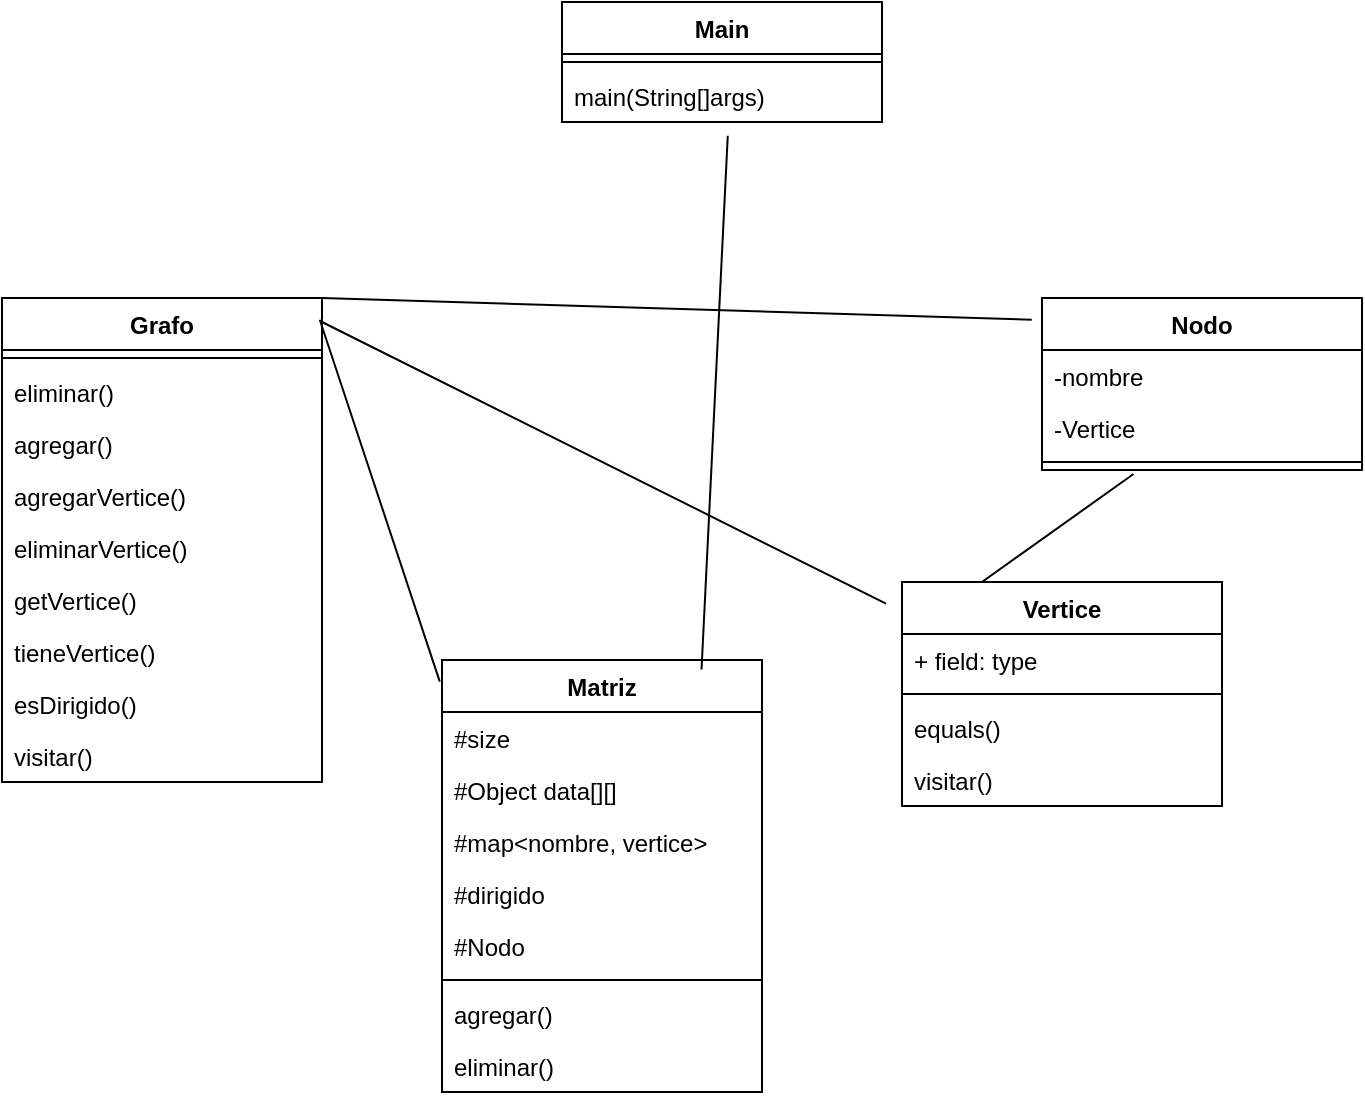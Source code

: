 <mxfile version="24.7.5">
  <diagram name="Página-1" id="fwL7FVP-ZXS8XpoTWQGK">
    <mxGraphModel dx="1160" dy="785" grid="1" gridSize="10" guides="1" tooltips="1" connect="1" arrows="1" fold="1" page="1" pageScale="1" pageWidth="827" pageHeight="1169" math="0" shadow="0">
      <root>
        <mxCell id="0" />
        <mxCell id="1" parent="0" />
        <mxCell id="2G_KpEDqzNOlh2Th0vUI-1" value="Main" style="swimlane;fontStyle=1;align=center;verticalAlign=top;childLayout=stackLayout;horizontal=1;startSize=26;horizontalStack=0;resizeParent=1;resizeParentMax=0;resizeLast=0;collapsible=1;marginBottom=0;whiteSpace=wrap;html=1;" vertex="1" parent="1">
          <mxGeometry x="340" y="40" width="160" height="60" as="geometry" />
        </mxCell>
        <mxCell id="2G_KpEDqzNOlh2Th0vUI-3" value="" style="line;strokeWidth=1;fillColor=none;align=left;verticalAlign=middle;spacingTop=-1;spacingLeft=3;spacingRight=3;rotatable=0;labelPosition=right;points=[];portConstraint=eastwest;strokeColor=inherit;" vertex="1" parent="2G_KpEDqzNOlh2Th0vUI-1">
          <mxGeometry y="26" width="160" height="8" as="geometry" />
        </mxCell>
        <mxCell id="2G_KpEDqzNOlh2Th0vUI-4" value="main(String[]args)" style="text;strokeColor=none;fillColor=none;align=left;verticalAlign=top;spacingLeft=4;spacingRight=4;overflow=hidden;rotatable=0;points=[[0,0.5],[1,0.5]];portConstraint=eastwest;whiteSpace=wrap;html=1;" vertex="1" parent="2G_KpEDqzNOlh2Th0vUI-1">
          <mxGeometry y="34" width="160" height="26" as="geometry" />
        </mxCell>
        <mxCell id="2G_KpEDqzNOlh2Th0vUI-5" value="Grafo" style="swimlane;fontStyle=1;align=center;verticalAlign=top;childLayout=stackLayout;horizontal=1;startSize=26;horizontalStack=0;resizeParent=1;resizeParentMax=0;resizeLast=0;collapsible=1;marginBottom=0;whiteSpace=wrap;html=1;" vertex="1" parent="1">
          <mxGeometry x="60" y="188" width="160" height="242" as="geometry" />
        </mxCell>
        <mxCell id="2G_KpEDqzNOlh2Th0vUI-7" value="" style="line;strokeWidth=1;fillColor=none;align=left;verticalAlign=middle;spacingTop=-1;spacingLeft=3;spacingRight=3;rotatable=0;labelPosition=right;points=[];portConstraint=eastwest;strokeColor=inherit;" vertex="1" parent="2G_KpEDqzNOlh2Th0vUI-5">
          <mxGeometry y="26" width="160" height="8" as="geometry" />
        </mxCell>
        <mxCell id="2G_KpEDqzNOlh2Th0vUI-11" value="eliminar()" style="text;strokeColor=none;fillColor=none;align=left;verticalAlign=top;spacingLeft=4;spacingRight=4;overflow=hidden;rotatable=0;points=[[0,0.5],[1,0.5]];portConstraint=eastwest;whiteSpace=wrap;html=1;" vertex="1" parent="2G_KpEDqzNOlh2Th0vUI-5">
          <mxGeometry y="34" width="160" height="26" as="geometry" />
        </mxCell>
        <mxCell id="2G_KpEDqzNOlh2Th0vUI-8" value="agregar()" style="text;strokeColor=none;fillColor=none;align=left;verticalAlign=top;spacingLeft=4;spacingRight=4;overflow=hidden;rotatable=0;points=[[0,0.5],[1,0.5]];portConstraint=eastwest;whiteSpace=wrap;html=1;" vertex="1" parent="2G_KpEDqzNOlh2Th0vUI-5">
          <mxGeometry y="60" width="160" height="26" as="geometry" />
        </mxCell>
        <mxCell id="2G_KpEDqzNOlh2Th0vUI-9" value="agregarVertice()" style="text;strokeColor=none;fillColor=none;align=left;verticalAlign=top;spacingLeft=4;spacingRight=4;overflow=hidden;rotatable=0;points=[[0,0.5],[1,0.5]];portConstraint=eastwest;whiteSpace=wrap;html=1;" vertex="1" parent="2G_KpEDqzNOlh2Th0vUI-5">
          <mxGeometry y="86" width="160" height="26" as="geometry" />
        </mxCell>
        <mxCell id="2G_KpEDqzNOlh2Th0vUI-10" value="eliminarVertice()" style="text;strokeColor=none;fillColor=none;align=left;verticalAlign=top;spacingLeft=4;spacingRight=4;overflow=hidden;rotatable=0;points=[[0,0.5],[1,0.5]];portConstraint=eastwest;whiteSpace=wrap;html=1;" vertex="1" parent="2G_KpEDqzNOlh2Th0vUI-5">
          <mxGeometry y="112" width="160" height="26" as="geometry" />
        </mxCell>
        <mxCell id="2G_KpEDqzNOlh2Th0vUI-12" value="getVertice()" style="text;strokeColor=none;fillColor=none;align=left;verticalAlign=top;spacingLeft=4;spacingRight=4;overflow=hidden;rotatable=0;points=[[0,0.5],[1,0.5]];portConstraint=eastwest;whiteSpace=wrap;html=1;" vertex="1" parent="2G_KpEDqzNOlh2Th0vUI-5">
          <mxGeometry y="138" width="160" height="26" as="geometry" />
        </mxCell>
        <mxCell id="2G_KpEDqzNOlh2Th0vUI-13" value="tieneVertice()" style="text;strokeColor=none;fillColor=none;align=left;verticalAlign=top;spacingLeft=4;spacingRight=4;overflow=hidden;rotatable=0;points=[[0,0.5],[1,0.5]];portConstraint=eastwest;whiteSpace=wrap;html=1;" vertex="1" parent="2G_KpEDqzNOlh2Th0vUI-5">
          <mxGeometry y="164" width="160" height="26" as="geometry" />
        </mxCell>
        <mxCell id="2G_KpEDqzNOlh2Th0vUI-15" value="esDirigido()" style="text;strokeColor=none;fillColor=none;align=left;verticalAlign=top;spacingLeft=4;spacingRight=4;overflow=hidden;rotatable=0;points=[[0,0.5],[1,0.5]];portConstraint=eastwest;whiteSpace=wrap;html=1;" vertex="1" parent="2G_KpEDqzNOlh2Th0vUI-5">
          <mxGeometry y="190" width="160" height="26" as="geometry" />
        </mxCell>
        <mxCell id="2G_KpEDqzNOlh2Th0vUI-14" value="visitar()" style="text;strokeColor=none;fillColor=none;align=left;verticalAlign=top;spacingLeft=4;spacingRight=4;overflow=hidden;rotatable=0;points=[[0,0.5],[1,0.5]];portConstraint=eastwest;whiteSpace=wrap;html=1;" vertex="1" parent="2G_KpEDqzNOlh2Th0vUI-5">
          <mxGeometry y="216" width="160" height="26" as="geometry" />
        </mxCell>
        <mxCell id="2G_KpEDqzNOlh2Th0vUI-16" value="Vertice" style="swimlane;fontStyle=1;align=center;verticalAlign=top;childLayout=stackLayout;horizontal=1;startSize=26;horizontalStack=0;resizeParent=1;resizeParentMax=0;resizeLast=0;collapsible=1;marginBottom=0;whiteSpace=wrap;html=1;" vertex="1" parent="1">
          <mxGeometry x="510" y="330" width="160" height="112" as="geometry" />
        </mxCell>
        <mxCell id="2G_KpEDqzNOlh2Th0vUI-17" value="+ field: type" style="text;strokeColor=none;fillColor=none;align=left;verticalAlign=top;spacingLeft=4;spacingRight=4;overflow=hidden;rotatable=0;points=[[0,0.5],[1,0.5]];portConstraint=eastwest;whiteSpace=wrap;html=1;" vertex="1" parent="2G_KpEDqzNOlh2Th0vUI-16">
          <mxGeometry y="26" width="160" height="26" as="geometry" />
        </mxCell>
        <mxCell id="2G_KpEDqzNOlh2Th0vUI-18" value="" style="line;strokeWidth=1;fillColor=none;align=left;verticalAlign=middle;spacingTop=-1;spacingLeft=3;spacingRight=3;rotatable=0;labelPosition=right;points=[];portConstraint=eastwest;strokeColor=inherit;" vertex="1" parent="2G_KpEDqzNOlh2Th0vUI-16">
          <mxGeometry y="52" width="160" height="8" as="geometry" />
        </mxCell>
        <mxCell id="2G_KpEDqzNOlh2Th0vUI-19" value="equals()" style="text;strokeColor=none;fillColor=none;align=left;verticalAlign=top;spacingLeft=4;spacingRight=4;overflow=hidden;rotatable=0;points=[[0,0.5],[1,0.5]];portConstraint=eastwest;whiteSpace=wrap;html=1;" vertex="1" parent="2G_KpEDqzNOlh2Th0vUI-16">
          <mxGeometry y="60" width="160" height="26" as="geometry" />
        </mxCell>
        <mxCell id="2G_KpEDqzNOlh2Th0vUI-20" value="visitar()" style="text;strokeColor=none;fillColor=none;align=left;verticalAlign=top;spacingLeft=4;spacingRight=4;overflow=hidden;rotatable=0;points=[[0,0.5],[1,0.5]];portConstraint=eastwest;whiteSpace=wrap;html=1;" vertex="1" parent="2G_KpEDqzNOlh2Th0vUI-16">
          <mxGeometry y="86" width="160" height="26" as="geometry" />
        </mxCell>
        <mxCell id="2G_KpEDqzNOlh2Th0vUI-21" value="Matriz" style="swimlane;fontStyle=1;align=center;verticalAlign=top;childLayout=stackLayout;horizontal=1;startSize=26;horizontalStack=0;resizeParent=1;resizeParentMax=0;resizeLast=0;collapsible=1;marginBottom=0;whiteSpace=wrap;html=1;" vertex="1" parent="1">
          <mxGeometry x="280" y="369" width="160" height="216" as="geometry" />
        </mxCell>
        <mxCell id="2G_KpEDqzNOlh2Th0vUI-22" value="#size" style="text;strokeColor=none;fillColor=none;align=left;verticalAlign=top;spacingLeft=4;spacingRight=4;overflow=hidden;rotatable=0;points=[[0,0.5],[1,0.5]];portConstraint=eastwest;whiteSpace=wrap;html=1;" vertex="1" parent="2G_KpEDqzNOlh2Th0vUI-21">
          <mxGeometry y="26" width="160" height="26" as="geometry" />
        </mxCell>
        <mxCell id="2G_KpEDqzNOlh2Th0vUI-25" value="#Object data[][]" style="text;strokeColor=none;fillColor=none;align=left;verticalAlign=top;spacingLeft=4;spacingRight=4;overflow=hidden;rotatable=0;points=[[0,0.5],[1,0.5]];portConstraint=eastwest;whiteSpace=wrap;html=1;" vertex="1" parent="2G_KpEDqzNOlh2Th0vUI-21">
          <mxGeometry y="52" width="160" height="26" as="geometry" />
        </mxCell>
        <mxCell id="2G_KpEDqzNOlh2Th0vUI-26" value="#map&amp;lt;nombre, vertice&amp;gt;" style="text;strokeColor=none;fillColor=none;align=left;verticalAlign=top;spacingLeft=4;spacingRight=4;overflow=hidden;rotatable=0;points=[[0,0.5],[1,0.5]];portConstraint=eastwest;whiteSpace=wrap;html=1;" vertex="1" parent="2G_KpEDqzNOlh2Th0vUI-21">
          <mxGeometry y="78" width="160" height="26" as="geometry" />
        </mxCell>
        <mxCell id="2G_KpEDqzNOlh2Th0vUI-27" value="#dirigido" style="text;strokeColor=none;fillColor=none;align=left;verticalAlign=top;spacingLeft=4;spacingRight=4;overflow=hidden;rotatable=0;points=[[0,0.5],[1,0.5]];portConstraint=eastwest;whiteSpace=wrap;html=1;" vertex="1" parent="2G_KpEDqzNOlh2Th0vUI-21">
          <mxGeometry y="104" width="160" height="26" as="geometry" />
        </mxCell>
        <mxCell id="2G_KpEDqzNOlh2Th0vUI-34" value="#Nodo" style="text;strokeColor=none;fillColor=none;align=left;verticalAlign=top;spacingLeft=4;spacingRight=4;overflow=hidden;rotatable=0;points=[[0,0.5],[1,0.5]];portConstraint=eastwest;whiteSpace=wrap;html=1;" vertex="1" parent="2G_KpEDqzNOlh2Th0vUI-21">
          <mxGeometry y="130" width="160" height="26" as="geometry" />
        </mxCell>
        <mxCell id="2G_KpEDqzNOlh2Th0vUI-23" value="" style="line;strokeWidth=1;fillColor=none;align=left;verticalAlign=middle;spacingTop=-1;spacingLeft=3;spacingRight=3;rotatable=0;labelPosition=right;points=[];portConstraint=eastwest;strokeColor=inherit;" vertex="1" parent="2G_KpEDqzNOlh2Th0vUI-21">
          <mxGeometry y="156" width="160" height="8" as="geometry" />
        </mxCell>
        <mxCell id="2G_KpEDqzNOlh2Th0vUI-24" value="agregar()" style="text;strokeColor=none;fillColor=none;align=left;verticalAlign=top;spacingLeft=4;spacingRight=4;overflow=hidden;rotatable=0;points=[[0,0.5],[1,0.5]];portConstraint=eastwest;whiteSpace=wrap;html=1;" vertex="1" parent="2G_KpEDqzNOlh2Th0vUI-21">
          <mxGeometry y="164" width="160" height="26" as="geometry" />
        </mxCell>
        <mxCell id="2G_KpEDqzNOlh2Th0vUI-33" value="eliminar()" style="text;strokeColor=none;fillColor=none;align=left;verticalAlign=top;spacingLeft=4;spacingRight=4;overflow=hidden;rotatable=0;points=[[0,0.5],[1,0.5]];portConstraint=eastwest;whiteSpace=wrap;html=1;" vertex="1" parent="2G_KpEDqzNOlh2Th0vUI-21">
          <mxGeometry y="190" width="160" height="26" as="geometry" />
        </mxCell>
        <mxCell id="2G_KpEDqzNOlh2Th0vUI-28" value="Nodo" style="swimlane;fontStyle=1;align=center;verticalAlign=top;childLayout=stackLayout;horizontal=1;startSize=26;horizontalStack=0;resizeParent=1;resizeParentMax=0;resizeLast=0;collapsible=1;marginBottom=0;whiteSpace=wrap;html=1;" vertex="1" parent="1">
          <mxGeometry x="580" y="188" width="160" height="86" as="geometry" />
        </mxCell>
        <mxCell id="2G_KpEDqzNOlh2Th0vUI-29" value="-nombre" style="text;strokeColor=none;fillColor=none;align=left;verticalAlign=top;spacingLeft=4;spacingRight=4;overflow=hidden;rotatable=0;points=[[0,0.5],[1,0.5]];portConstraint=eastwest;whiteSpace=wrap;html=1;" vertex="1" parent="2G_KpEDqzNOlh2Th0vUI-28">
          <mxGeometry y="26" width="160" height="26" as="geometry" />
        </mxCell>
        <mxCell id="2G_KpEDqzNOlh2Th0vUI-32" value="-Vertice" style="text;strokeColor=none;fillColor=none;align=left;verticalAlign=top;spacingLeft=4;spacingRight=4;overflow=hidden;rotatable=0;points=[[0,0.5],[1,0.5]];portConstraint=eastwest;whiteSpace=wrap;html=1;" vertex="1" parent="2G_KpEDqzNOlh2Th0vUI-28">
          <mxGeometry y="52" width="160" height="26" as="geometry" />
        </mxCell>
        <mxCell id="2G_KpEDqzNOlh2Th0vUI-30" value="" style="line;strokeWidth=1;fillColor=none;align=left;verticalAlign=middle;spacingTop=-1;spacingLeft=3;spacingRight=3;rotatable=0;labelPosition=right;points=[];portConstraint=eastwest;strokeColor=inherit;" vertex="1" parent="2G_KpEDqzNOlh2Th0vUI-28">
          <mxGeometry y="78" width="160" height="8" as="geometry" />
        </mxCell>
        <mxCell id="2G_KpEDqzNOlh2Th0vUI-35" value="" style="endArrow=none;html=1;rounded=0;exitX=0.993;exitY=0.045;exitDx=0;exitDy=0;exitPerimeter=0;entryX=-0.007;entryY=0.05;entryDx=0;entryDy=0;entryPerimeter=0;" edge="1" parent="1" source="2G_KpEDqzNOlh2Th0vUI-5" target="2G_KpEDqzNOlh2Th0vUI-21">
          <mxGeometry width="50" height="50" relative="1" as="geometry">
            <mxPoint x="390" y="430" as="sourcePoint" />
            <mxPoint x="440" y="380" as="targetPoint" />
          </mxGeometry>
        </mxCell>
        <mxCell id="2G_KpEDqzNOlh2Th0vUI-36" value="" style="endArrow=none;html=1;rounded=0;exitX=0.286;exitY=1.25;exitDx=0;exitDy=0;exitPerimeter=0;entryX=0.25;entryY=0;entryDx=0;entryDy=0;" edge="1" parent="1" source="2G_KpEDqzNOlh2Th0vUI-30" target="2G_KpEDqzNOlh2Th0vUI-16">
          <mxGeometry width="50" height="50" relative="1" as="geometry">
            <mxPoint x="229" y="209" as="sourcePoint" />
            <mxPoint x="359" y="271" as="targetPoint" />
          </mxGeometry>
        </mxCell>
        <mxCell id="2G_KpEDqzNOlh2Th0vUI-37" value="" style="endArrow=none;html=1;rounded=0;entryX=-0.05;entryY=0.097;entryDx=0;entryDy=0;entryPerimeter=0;" edge="1" parent="1" target="2G_KpEDqzNOlh2Th0vUI-16">
          <mxGeometry width="50" height="50" relative="1" as="geometry">
            <mxPoint x="220" y="200" as="sourcePoint" />
            <mxPoint x="379" y="501" as="targetPoint" />
          </mxGeometry>
        </mxCell>
        <mxCell id="2G_KpEDqzNOlh2Th0vUI-38" value="" style="endArrow=none;html=1;rounded=0;exitX=1;exitY=0;exitDx=0;exitDy=0;entryX=-0.032;entryY=0.126;entryDx=0;entryDy=0;entryPerimeter=0;" edge="1" parent="1" source="2G_KpEDqzNOlh2Th0vUI-5" target="2G_KpEDqzNOlh2Th0vUI-28">
          <mxGeometry width="50" height="50" relative="1" as="geometry">
            <mxPoint x="229" y="209" as="sourcePoint" />
            <mxPoint x="379" y="501" as="targetPoint" />
          </mxGeometry>
        </mxCell>
        <mxCell id="2G_KpEDqzNOlh2Th0vUI-39" value="" style="endArrow=none;html=1;rounded=0;entryX=0.518;entryY=1.264;entryDx=0;entryDy=0;entryPerimeter=0;exitX=0.811;exitY=0.022;exitDx=0;exitDy=0;exitPerimeter=0;" edge="1" parent="1" source="2G_KpEDqzNOlh2Th0vUI-21" target="2G_KpEDqzNOlh2Th0vUI-4">
          <mxGeometry width="50" height="50" relative="1" as="geometry">
            <mxPoint x="390" y="430" as="sourcePoint" />
            <mxPoint x="440" y="380" as="targetPoint" />
          </mxGeometry>
        </mxCell>
      </root>
    </mxGraphModel>
  </diagram>
</mxfile>
